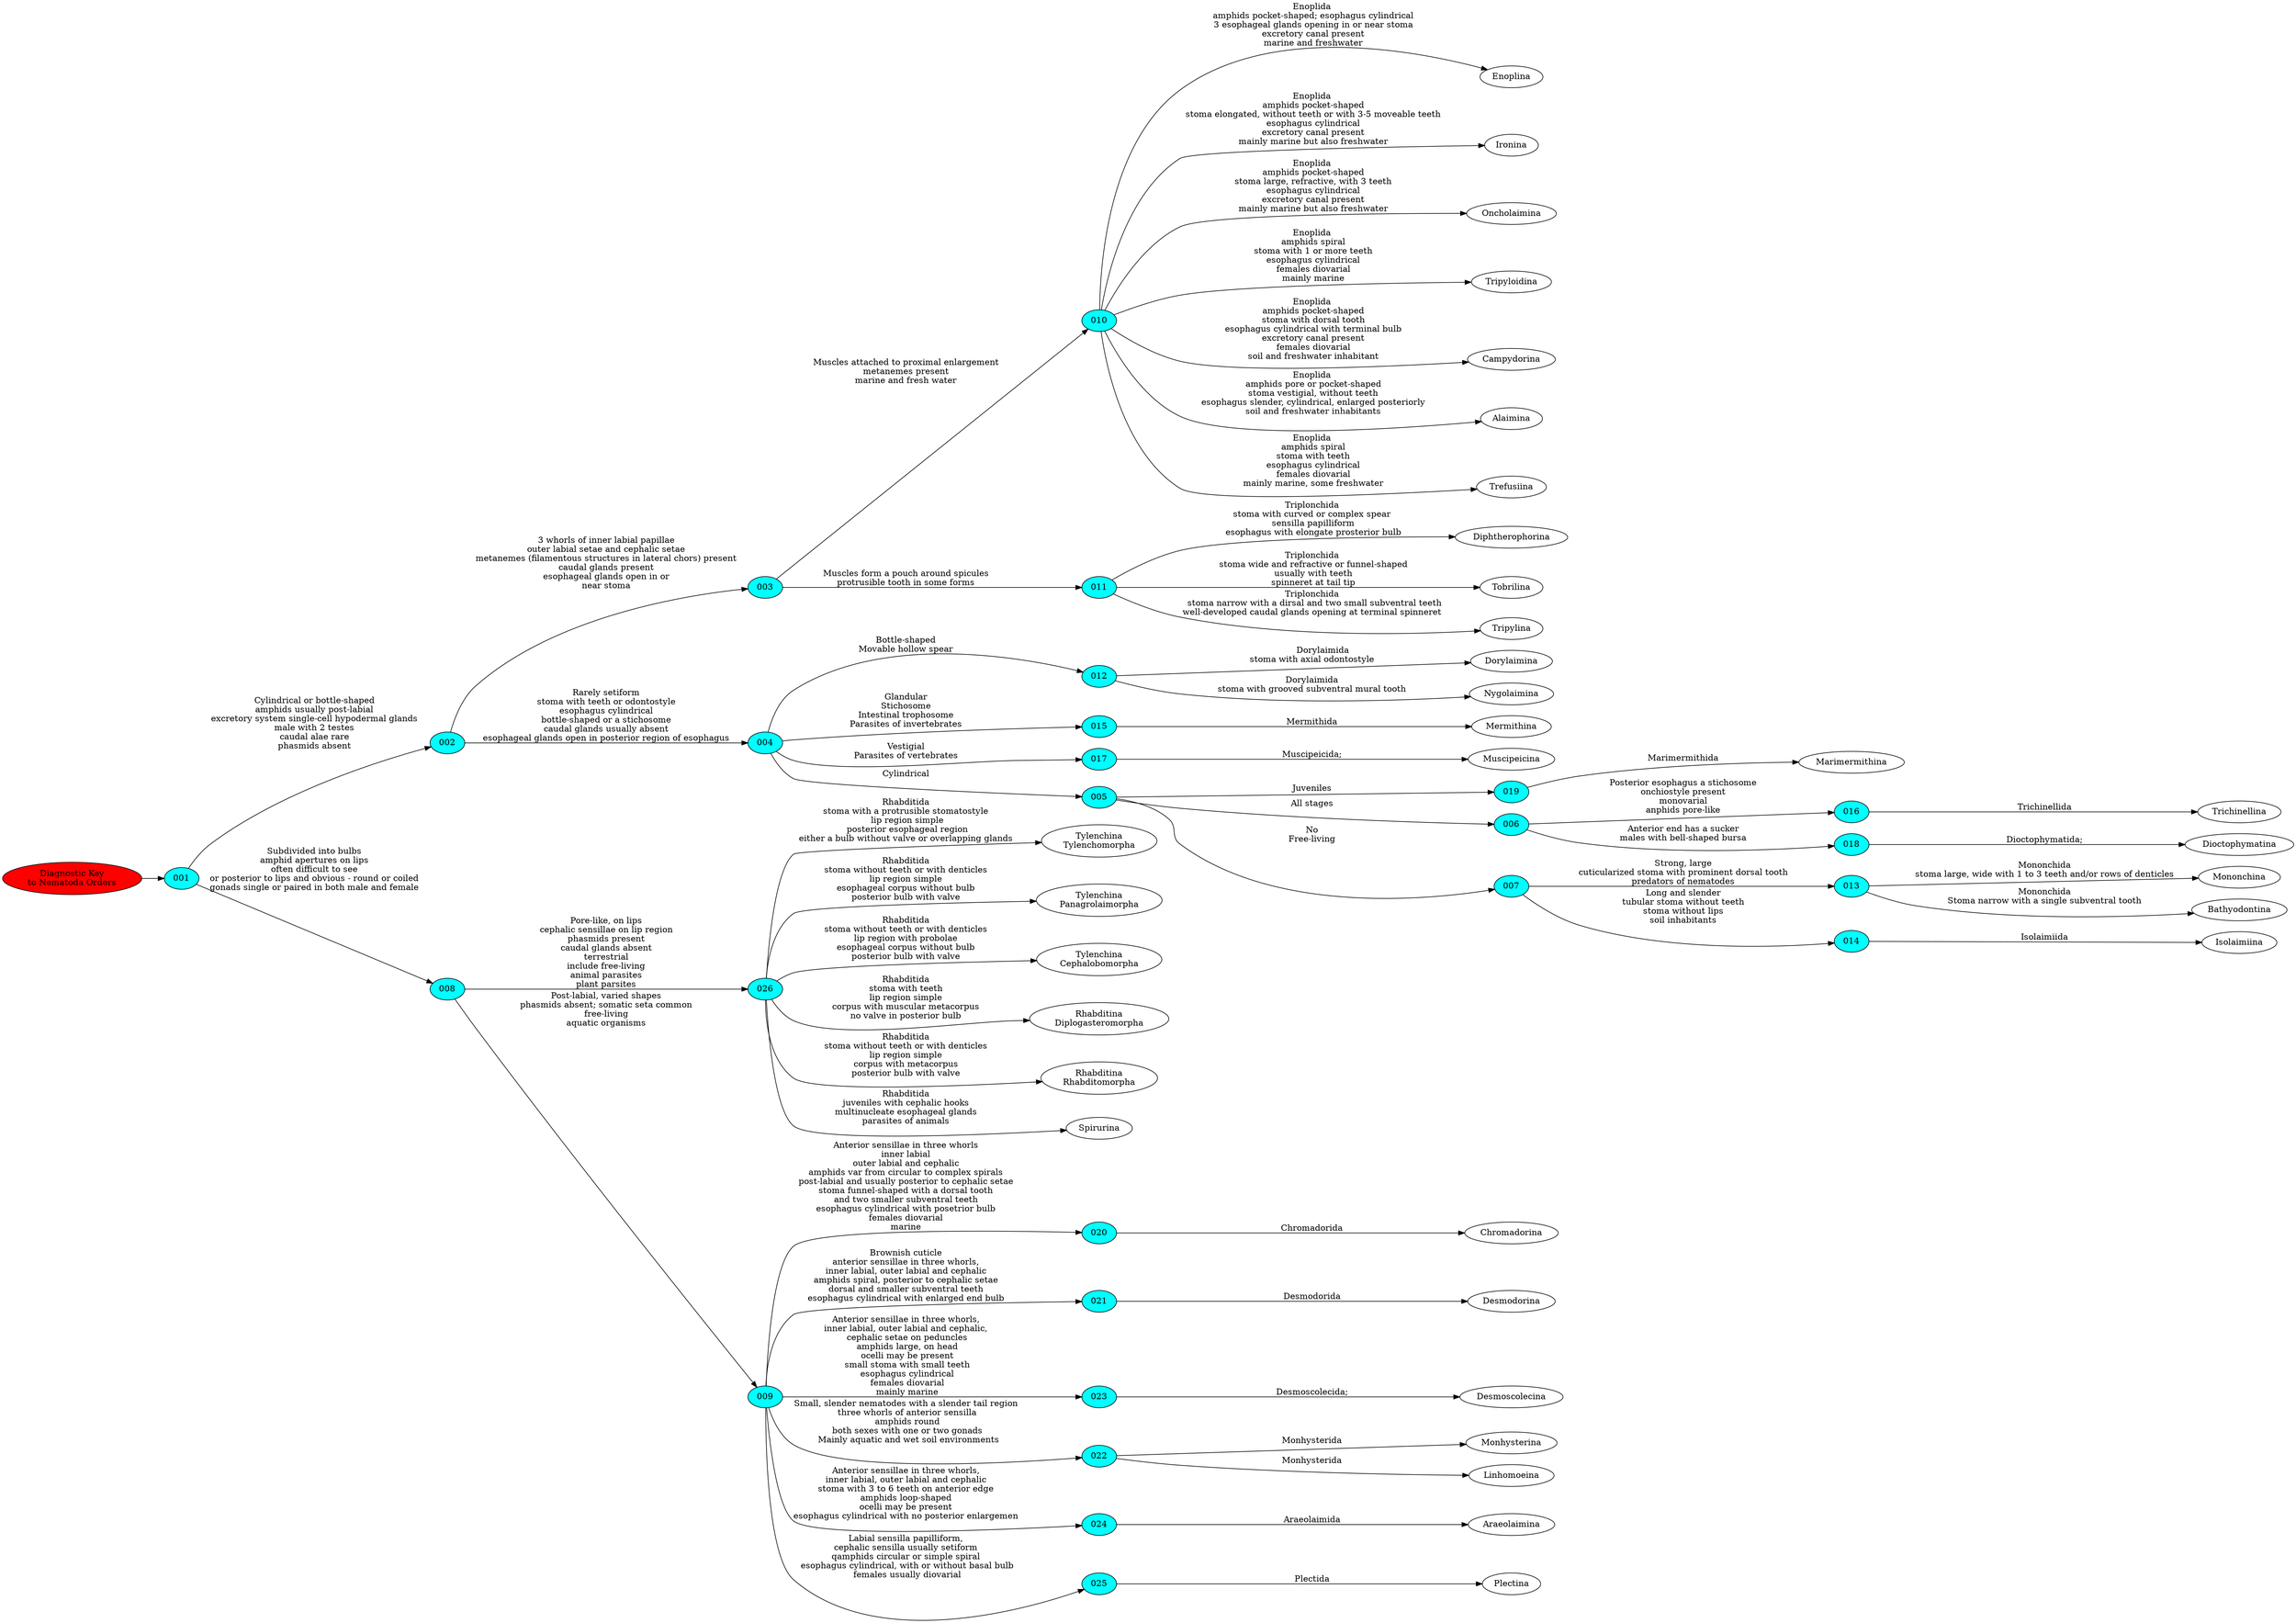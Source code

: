 // FOO
digraph "Nematoda Key" {
	graph [rankdir=LR]
	000 [label="Diagnostic Key
to Nematoda Orders" fillcolor=red style=filled]
	000 -> 001 [label=""]
	001 [label=001 fillcolor=aqua style=filled]
	001 -> 002 [label="Cylindrical or bottle-shaped
amphids usually post-labial
excretory system single-cell hypodermal glands
male with 2 testes
caudal alae rare
phasmids absent"]
	001 -> 008 [label="Subdivided into bulbs
amphid apertures on lips
often difficult to see
or posterior to lips and obvious - round or coiled
gonads single or paired in both male and female"]
	002 [label=002 fillcolor=aqua style=filled]
	002 -> 003 [label="3 whorls of inner labial papillae
outer labial setae and cephalic setae
metanemes (filamentous structures in lateral chors) present
caudal glands present
esophageal glands open in or
near stoma"]
	002 -> 004 [label="Rarely setiform
stoma with teeth or odontostyle
esophagus cylindrical
bottle-shaped or a stichosome
caudal glands usually absent
esophageal glands open in posterior region of esophagus"]
	003 [label=003 fillcolor=aqua style=filled]
	003 -> 010 [label="Muscles attached to proximal enlargement
metanemes present
marine and fresh water"]
	003 -> 011 [label="Muscles form a pouch around spicules
protrusible tooth in some forms"]
	004 [label=004 fillcolor=aqua style=filled]
	004 -> 012 [label="Bottle-shaped
Movable hollow spear
"]
	004 -> 015 [label="Glandular
Stichosome
Intestinal trophosome
Parasites of invertebrates"]
	004 -> 017 [label="Vestigial
Parasites of vertebrates"]
	004 -> 005 [label=Cylindrical]
	005 [label=005 fillcolor=aqua style=filled]
	005 -> 019 [label=Juveniles]
	005 -> 006 [label="All stages"]
	005 -> 007 [label="No
Free-living"]
	006 [label=006 fillcolor=aqua style=filled]
	006 -> 016 [label="Posterior esophagus a stichosome
onchiostyle present
monovarial
anphids pore-like"]
	006 -> 018 [label="Anterior end has a sucker
males with bell-shaped bursa"]
	007 [label=007 fillcolor=aqua style=filled]
	007 -> 013 [label="Strong, large
cuticularized stoma with prominent dorsal tooth
predators of nematodes"]
	007 -> 014 [label="Long and slender
tubular stoma without teeth
stoma without lips
soil inhabitants"]
	008 [label=008 fillcolor=aqua style=filled]
	008 -> 026 [label="Pore-like, on lips
cephalic sensillae on lip region
phasmids present
caudal glands absent
terrestrial
include free-living
animal parasites
plant parsites"]
	008 -> 009 [label="Post-labial, varied shapes
phasmids absent; somatic seta common
free-living
aquatic organisms"]
	009 [label=009 fillcolor=aqua style=filled]
	009 -> 020 [label="Anterior sensillae in three whorls
inner labial
outer labial and cephalic
amphids var from circular to complex spirals
post-labial and usually posterior to cephalic setae
stoma funnel-shaped with a dorsal tooth
and two smaller subventral teeth
esophagus cylindrical with posetrior bulb
females diovarial
marine"]
	009 -> 021 [label="Brownish cuticle
anterior sensillae in three whorls,
inner labial, outer labial and cephalic
amphids spiral, posterior to cephalic setae
dorsal and smaller subventral teeth
esophagus cylindrical with enlarged end bulb"]
	009 -> 023 [label="Anterior sensillae in three whorls,
inner labial, outer labial and cephalic,
 cephalic setae on peduncles
 amphids large, on head
 ocelli may be present
 small stoma with small teeth
 esophagus cylindrical
 females diovarial
 mainly marine"]
	009 -> 022 [label="Small, slender nematodes with a slender tail region
 three whorls of anterior sensilla
 amphids round
 both sexes with one or two gonads
  Mainly aquatic and wet soil environments"]
	009 -> 024 [label="Anterior sensillae in three whorls,
inner labial, outer labial and cephalic
stoma with 3 to 6 teeth on anterior edge
amphids loop-shaped
ocelli may be present
esophagus cylindrical with no posterior enlargemen"]
	009 -> 025 [label="Labial sensilla papilliform,
cephalic sensilla usually setiform
qamphids circular or simple spiral
 esophagus cylindrical, with or without basal bulb
 females usually diovarial"]
	010 [label=010 fillcolor=aqua style=filled]
	010 -> Enoplina [label="Enoplida
 amphids pocket-shaped; esophagus cylindrical
 3 esophageal glands opening in or near stoma
 excretory canal present
 marine and freshwater"]
	010 -> Ironina [label="Enoplida
 amphids pocket-shaped
 stoma elongated, without teeth or with 3-5 moveable teeth
 esophagus cylindrical
 excretory canal present
 mainly marine but also freshwater"]
	010 -> Oncholaimina [label="Enoplida
 amphids pocket-shaped
 stoma large, refractive, with 3 teeth
 esophagus cylindrical
 excretory canal present
 mainly marine but also freshwater"]
	010 -> Tripyloidina [label="Enoplida
 amphids spiral
 stoma with 1 or more teeth
 esophagus cylindrical
 females diovarial
 mainly marine"]
	010 -> Campydorina [label="Enoplida
 amphids pocket-shaped
 stoma with dorsal tooth
 esophagus cylindrical with terminal bulb
 excretory canal present
 females diovarial
 soil and freshwater inhabitant"]
	010 -> Alaimina [label="Enoplida
 amphids pore or pocket-shaped
 stoma vestigial, without teeth
 esophagus slender, cylindrical, enlarged posteriorly
 soil and freshwater inhabitants"]
	010 -> Trefusiina [label="Enoplida
 amphids spiral
 stoma with teeth
 esophagus cylindrical
 females diovarial
 mainly marine, some freshwater"]
	011 [label=011 fillcolor=aqua style=filled]
	011 -> Diphtherophorina [label="Triplonchida
stoma with curved or complex spear
 sensilla papilliform
 esophagus with elongate prosterior bulb"]
	011 -> Tobrilina [label="Triplonchida
 stoma wide and refractive or funnel-shaped
 usually with teeth
 spinneret at tail tip"]
	011 -> Tripylina [label="Triplonchida
  stoma narrow with a dirsal and two small subventral teeth
 well-developed caudal glands opening at terminal spinneret "]
	012 [label=012 fillcolor=aqua style=filled]
	012 -> Dorylaimina [label="	Dorylaimida
stoma with axial odontostyle"]
	012 -> Nygolaimina [label="Dorylaimida
stoma with grooved subventral mural tooth"]
	013 [label=013 fillcolor=aqua style=filled]
	013 -> Mononchina [label="Mononchida
stoma large, wide with 1 to 3 teeth and/or rows of denticles"]
	013 -> Bathyodontina [label="Mononchida
Stoma narrow with a single subventral tooth"]
	014 [label=014 fillcolor=aqua style=filled]
	014 -> Isolaimiina [label=Isolaimiida]
	015 [label=015 fillcolor=aqua style=filled]
	015 -> Mermithina [label=Mermithida]
	016 [label=016 fillcolor=aqua style=filled]
	016 -> Trichinellina [label=Trichinellida]
	017 [label=017 fillcolor=aqua style=filled]
	017 -> Muscipeicina [label="Muscipeicida;"]
	018 [label=018 fillcolor=aqua style=filled]
	018 -> Dioctophymatina [label="Dioctophymatida;"]
	019 [label=019 fillcolor=aqua style=filled]
	019 -> Marimermithina [label=Marimermithida]
	020 [label=020 fillcolor=aqua style=filled]
	020 -> Chromadorina [label=Chromadorida]
	021 [label=021 fillcolor=aqua style=filled]
	021 -> Desmodorina [label=Desmodorida]
	022 [label=022 fillcolor=aqua style=filled]
	022 -> Monhysterina [label=Monhysterida]
	022 -> Linhomoeina [label=Monhysterida]
	023 [label=023 fillcolor=aqua style=filled]
	023 -> Desmoscolecina [label="Desmoscolecida;"]
	024 [label=024 fillcolor=aqua style=filled]
	024 -> Araeolaimina [label=Araeolaimida]
	025 [label=025 fillcolor=aqua style=filled]
	025 -> Plectina [label=Plectida]
	026 [label=026 fillcolor=aqua style=filled]
	026 -> "Tylenchina
Tylenchomorpha" [label="Rhabditida
stoma with a protrusible stomatostyle
 lip region simple
 posterior esophageal region
either a bulb without valve or overlapping glands"]
	026 -> "Tylenchina
Panagrolaimorpha" [label="Rhabditida
stoma without teeth or with denticles
lip region simple
esophageal corpus without bulb
posterior bulb with valve"]
	026 -> "Tylenchina
Cephalobomorpha" [label="Rhabditida
stoma without teeth or with denticles
lip region with probolae
esophageal corpus without bulb
posterior bulb with valve"]
	026 -> "Rhabditina
Diplogasteromorpha" [label="Rhabditida
stoma with teeth
lip region simple
corpus with muscular metacorpus
no valve in posterior bulb"]
	026 -> "Rhabditina
Rhabditomorpha" [label="Rhabditida
stoma without teeth or with denticles
lip region simple
corpus with metacorpus
posterior bulb with valve"]
	026 -> Spirurina [label="Rhabditida
juveniles with cephalic hooks
multinucleate esophageal glands
parasites of animals"]
}
